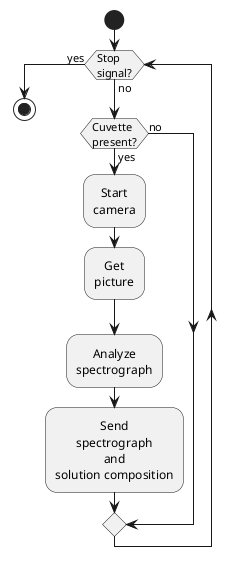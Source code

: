 @startuml Spectrometer activity flow
<style>
element{ HorizontalAlignment:center; }
</style>
start
while (Stop\nsignal?) is (no)
    if (Cuvette\npresent?) then (yes)
        :Start\ncamera;
        :Get\npicture;
        :Analyze\nspectrograph;
        :Send\nspectrograph\nand\nsolution composition;
    else (no)
    endif
endwhile (yes)
stop
@enduml